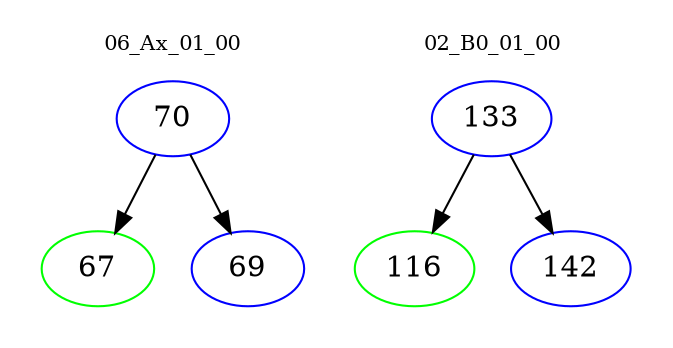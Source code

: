 digraph{
subgraph cluster_0 {
color = white
label = "06_Ax_01_00";
fontsize=10;
T0_70 [label="70", color="blue"]
T0_70 -> T0_67 [color="black"]
T0_67 [label="67", color="green"]
T0_70 -> T0_69 [color="black"]
T0_69 [label="69", color="blue"]
}
subgraph cluster_1 {
color = white
label = "02_B0_01_00";
fontsize=10;
T1_133 [label="133", color="blue"]
T1_133 -> T1_116 [color="black"]
T1_116 [label="116", color="green"]
T1_133 -> T1_142 [color="black"]
T1_142 [label="142", color="blue"]
}
}
